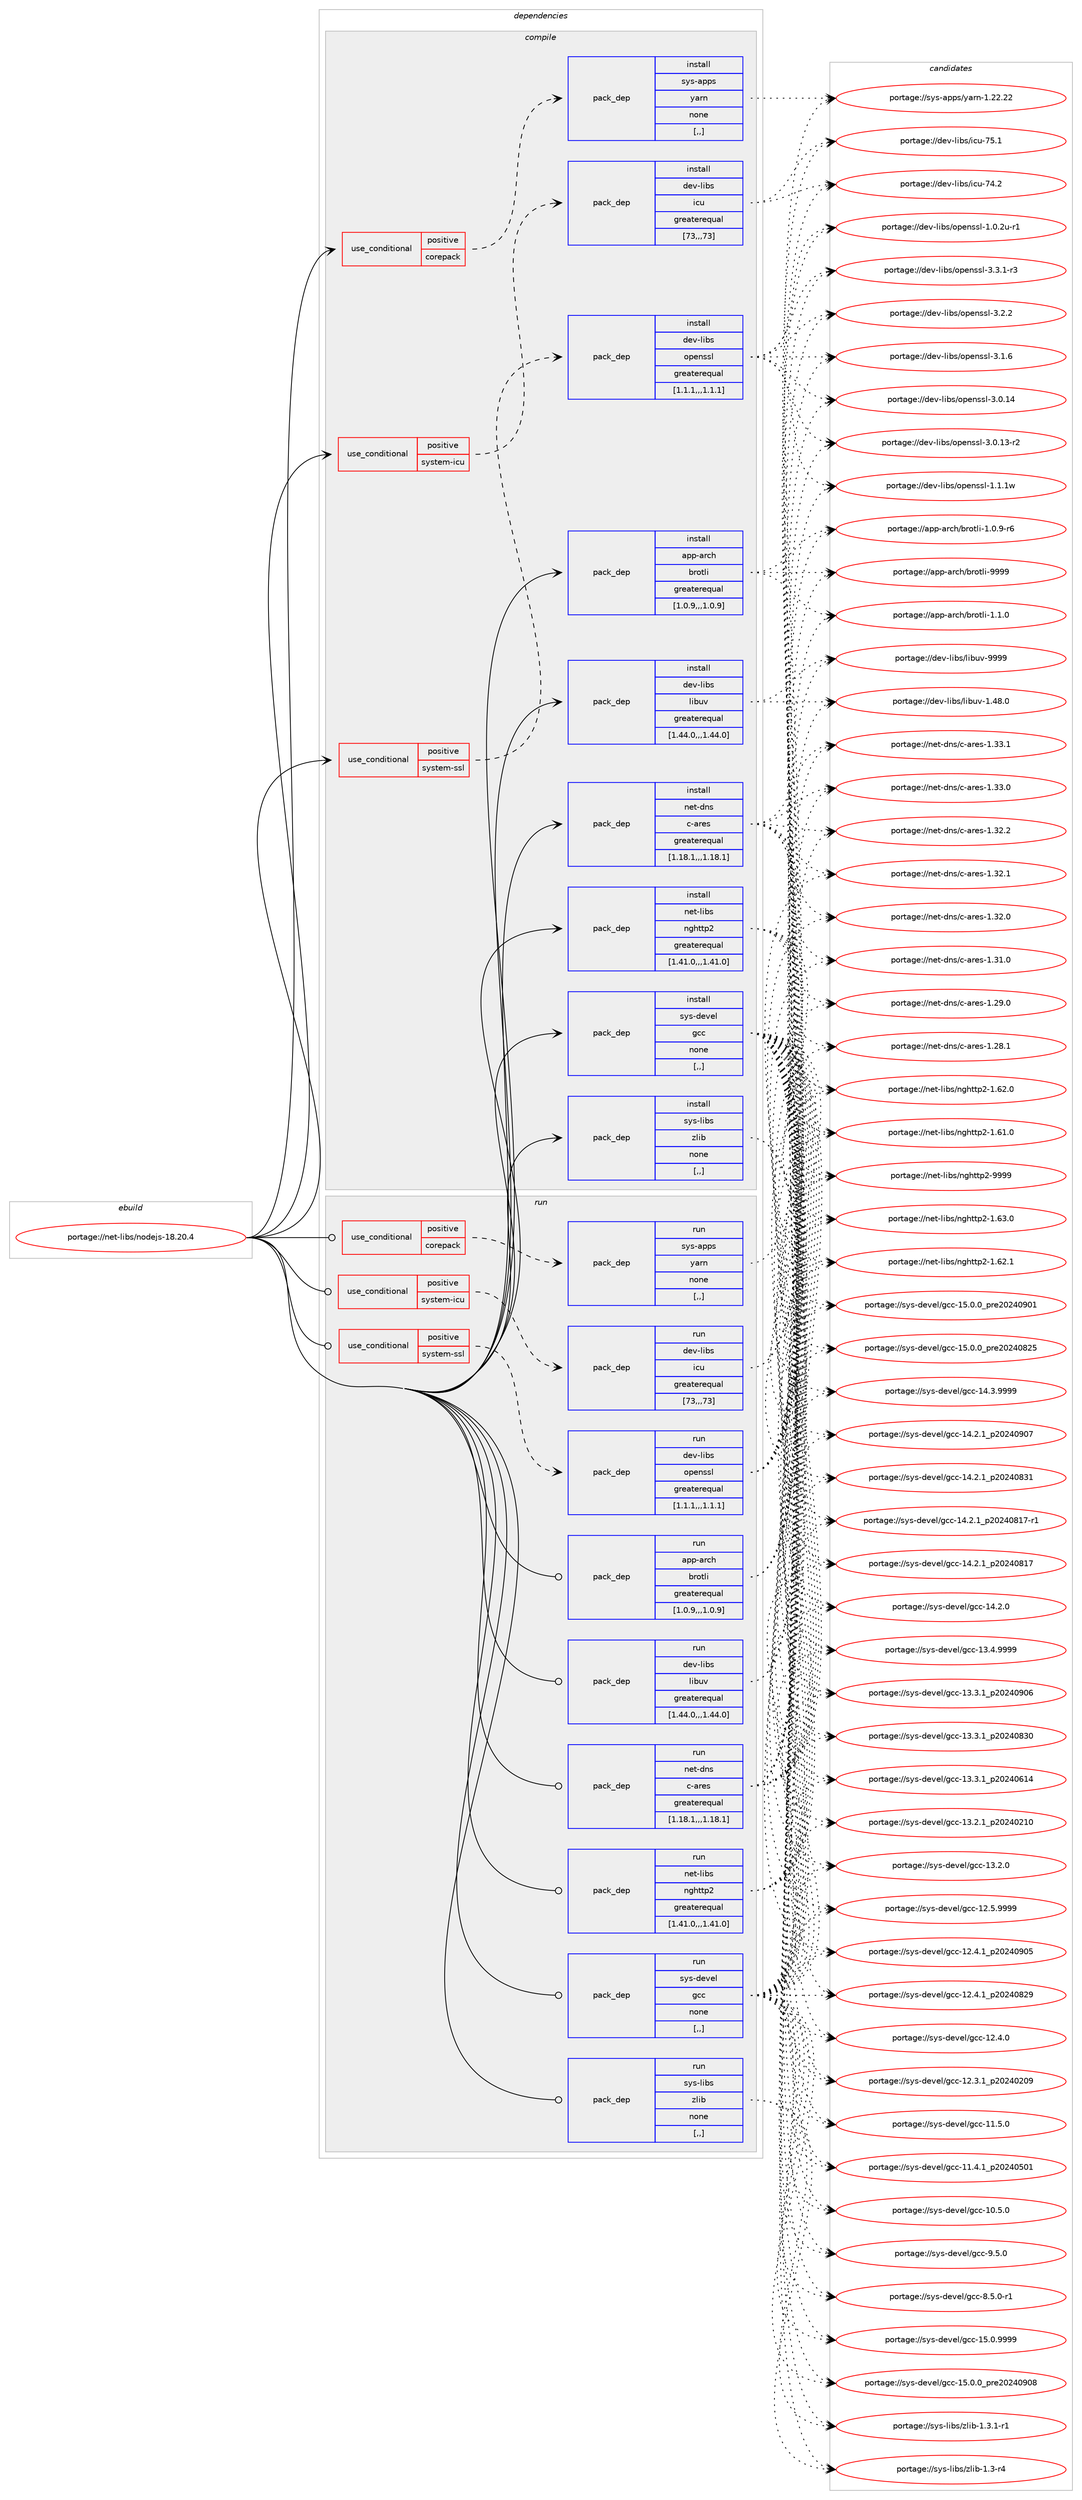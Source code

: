 digraph prolog {

# *************
# Graph options
# *************

newrank=true;
concentrate=true;
compound=true;
graph [rankdir=LR,fontname=Helvetica,fontsize=10,ranksep=1.5];#, ranksep=2.5, nodesep=0.2];
edge  [arrowhead=vee];
node  [fontname=Helvetica,fontsize=10];

# **********
# The ebuild
# **********

subgraph cluster_leftcol {
color=gray;
label=<<i>ebuild</i>>;
id [label="portage://net-libs/nodejs-18.20.4", color=red, width=4, href="../net-libs/nodejs-18.20.4.svg"];
}

# ****************
# The dependencies
# ****************

subgraph cluster_midcol {
color=gray;
label=<<i>dependencies</i>>;
subgraph cluster_compile {
fillcolor="#eeeeee";
style=filled;
label=<<i>compile</i>>;
subgraph cond228837 {
dependency873561 [label=<<TABLE BORDER="0" CELLBORDER="1" CELLSPACING="0" CELLPADDING="4"><TR><TD ROWSPAN="3" CELLPADDING="10">use_conditional</TD></TR><TR><TD>positive</TD></TR><TR><TD>corepack</TD></TR></TABLE>>, shape=none, color=red];
subgraph pack638294 {
dependency873562 [label=<<TABLE BORDER="0" CELLBORDER="1" CELLSPACING="0" CELLPADDING="4" WIDTH="220"><TR><TD ROWSPAN="6" CELLPADDING="30">pack_dep</TD></TR><TR><TD WIDTH="110">install</TD></TR><TR><TD>sys-apps</TD></TR><TR><TD>yarn</TD></TR><TR><TD>none</TD></TR><TR><TD>[,,]</TD></TR></TABLE>>, shape=none, color=blue];
}
dependency873561:e -> dependency873562:w [weight=20,style="dashed",arrowhead="vee"];
}
id:e -> dependency873561:w [weight=20,style="solid",arrowhead="vee"];
subgraph cond228838 {
dependency873563 [label=<<TABLE BORDER="0" CELLBORDER="1" CELLSPACING="0" CELLPADDING="4"><TR><TD ROWSPAN="3" CELLPADDING="10">use_conditional</TD></TR><TR><TD>positive</TD></TR><TR><TD>system-icu</TD></TR></TABLE>>, shape=none, color=red];
subgraph pack638295 {
dependency873564 [label=<<TABLE BORDER="0" CELLBORDER="1" CELLSPACING="0" CELLPADDING="4" WIDTH="220"><TR><TD ROWSPAN="6" CELLPADDING="30">pack_dep</TD></TR><TR><TD WIDTH="110">install</TD></TR><TR><TD>dev-libs</TD></TR><TR><TD>icu</TD></TR><TR><TD>greaterequal</TD></TR><TR><TD>[73,,,73]</TD></TR></TABLE>>, shape=none, color=blue];
}
dependency873563:e -> dependency873564:w [weight=20,style="dashed",arrowhead="vee"];
}
id:e -> dependency873563:w [weight=20,style="solid",arrowhead="vee"];
subgraph cond228839 {
dependency873565 [label=<<TABLE BORDER="0" CELLBORDER="1" CELLSPACING="0" CELLPADDING="4"><TR><TD ROWSPAN="3" CELLPADDING="10">use_conditional</TD></TR><TR><TD>positive</TD></TR><TR><TD>system-ssl</TD></TR></TABLE>>, shape=none, color=red];
subgraph pack638296 {
dependency873566 [label=<<TABLE BORDER="0" CELLBORDER="1" CELLSPACING="0" CELLPADDING="4" WIDTH="220"><TR><TD ROWSPAN="6" CELLPADDING="30">pack_dep</TD></TR><TR><TD WIDTH="110">install</TD></TR><TR><TD>dev-libs</TD></TR><TR><TD>openssl</TD></TR><TR><TD>greaterequal</TD></TR><TR><TD>[1.1.1,,,1.1.1]</TD></TR></TABLE>>, shape=none, color=blue];
}
dependency873565:e -> dependency873566:w [weight=20,style="dashed",arrowhead="vee"];
}
id:e -> dependency873565:w [weight=20,style="solid",arrowhead="vee"];
subgraph pack638297 {
dependency873567 [label=<<TABLE BORDER="0" CELLBORDER="1" CELLSPACING="0" CELLPADDING="4" WIDTH="220"><TR><TD ROWSPAN="6" CELLPADDING="30">pack_dep</TD></TR><TR><TD WIDTH="110">install</TD></TR><TR><TD>app-arch</TD></TR><TR><TD>brotli</TD></TR><TR><TD>greaterequal</TD></TR><TR><TD>[1.0.9,,,1.0.9]</TD></TR></TABLE>>, shape=none, color=blue];
}
id:e -> dependency873567:w [weight=20,style="solid",arrowhead="vee"];
subgraph pack638298 {
dependency873568 [label=<<TABLE BORDER="0" CELLBORDER="1" CELLSPACING="0" CELLPADDING="4" WIDTH="220"><TR><TD ROWSPAN="6" CELLPADDING="30">pack_dep</TD></TR><TR><TD WIDTH="110">install</TD></TR><TR><TD>dev-libs</TD></TR><TR><TD>libuv</TD></TR><TR><TD>greaterequal</TD></TR><TR><TD>[1.44.0,,,1.44.0]</TD></TR></TABLE>>, shape=none, color=blue];
}
id:e -> dependency873568:w [weight=20,style="solid",arrowhead="vee"];
subgraph pack638299 {
dependency873569 [label=<<TABLE BORDER="0" CELLBORDER="1" CELLSPACING="0" CELLPADDING="4" WIDTH="220"><TR><TD ROWSPAN="6" CELLPADDING="30">pack_dep</TD></TR><TR><TD WIDTH="110">install</TD></TR><TR><TD>net-dns</TD></TR><TR><TD>c-ares</TD></TR><TR><TD>greaterequal</TD></TR><TR><TD>[1.18.1,,,1.18.1]</TD></TR></TABLE>>, shape=none, color=blue];
}
id:e -> dependency873569:w [weight=20,style="solid",arrowhead="vee"];
subgraph pack638300 {
dependency873570 [label=<<TABLE BORDER="0" CELLBORDER="1" CELLSPACING="0" CELLPADDING="4" WIDTH="220"><TR><TD ROWSPAN="6" CELLPADDING="30">pack_dep</TD></TR><TR><TD WIDTH="110">install</TD></TR><TR><TD>net-libs</TD></TR><TR><TD>nghttp2</TD></TR><TR><TD>greaterequal</TD></TR><TR><TD>[1.41.0,,,1.41.0]</TD></TR></TABLE>>, shape=none, color=blue];
}
id:e -> dependency873570:w [weight=20,style="solid",arrowhead="vee"];
subgraph pack638301 {
dependency873571 [label=<<TABLE BORDER="0" CELLBORDER="1" CELLSPACING="0" CELLPADDING="4" WIDTH="220"><TR><TD ROWSPAN="6" CELLPADDING="30">pack_dep</TD></TR><TR><TD WIDTH="110">install</TD></TR><TR><TD>sys-devel</TD></TR><TR><TD>gcc</TD></TR><TR><TD>none</TD></TR><TR><TD>[,,]</TD></TR></TABLE>>, shape=none, color=blue];
}
id:e -> dependency873571:w [weight=20,style="solid",arrowhead="vee"];
subgraph pack638302 {
dependency873572 [label=<<TABLE BORDER="0" CELLBORDER="1" CELLSPACING="0" CELLPADDING="4" WIDTH="220"><TR><TD ROWSPAN="6" CELLPADDING="30">pack_dep</TD></TR><TR><TD WIDTH="110">install</TD></TR><TR><TD>sys-libs</TD></TR><TR><TD>zlib</TD></TR><TR><TD>none</TD></TR><TR><TD>[,,]</TD></TR></TABLE>>, shape=none, color=blue];
}
id:e -> dependency873572:w [weight=20,style="solid",arrowhead="vee"];
}
subgraph cluster_compileandrun {
fillcolor="#eeeeee";
style=filled;
label=<<i>compile and run</i>>;
}
subgraph cluster_run {
fillcolor="#eeeeee";
style=filled;
label=<<i>run</i>>;
subgraph cond228840 {
dependency873573 [label=<<TABLE BORDER="0" CELLBORDER="1" CELLSPACING="0" CELLPADDING="4"><TR><TD ROWSPAN="3" CELLPADDING="10">use_conditional</TD></TR><TR><TD>positive</TD></TR><TR><TD>corepack</TD></TR></TABLE>>, shape=none, color=red];
subgraph pack638303 {
dependency873574 [label=<<TABLE BORDER="0" CELLBORDER="1" CELLSPACING="0" CELLPADDING="4" WIDTH="220"><TR><TD ROWSPAN="6" CELLPADDING="30">pack_dep</TD></TR><TR><TD WIDTH="110">run</TD></TR><TR><TD>sys-apps</TD></TR><TR><TD>yarn</TD></TR><TR><TD>none</TD></TR><TR><TD>[,,]</TD></TR></TABLE>>, shape=none, color=blue];
}
dependency873573:e -> dependency873574:w [weight=20,style="dashed",arrowhead="vee"];
}
id:e -> dependency873573:w [weight=20,style="solid",arrowhead="odot"];
subgraph cond228841 {
dependency873575 [label=<<TABLE BORDER="0" CELLBORDER="1" CELLSPACING="0" CELLPADDING="4"><TR><TD ROWSPAN="3" CELLPADDING="10">use_conditional</TD></TR><TR><TD>positive</TD></TR><TR><TD>system-icu</TD></TR></TABLE>>, shape=none, color=red];
subgraph pack638304 {
dependency873576 [label=<<TABLE BORDER="0" CELLBORDER="1" CELLSPACING="0" CELLPADDING="4" WIDTH="220"><TR><TD ROWSPAN="6" CELLPADDING="30">pack_dep</TD></TR><TR><TD WIDTH="110">run</TD></TR><TR><TD>dev-libs</TD></TR><TR><TD>icu</TD></TR><TR><TD>greaterequal</TD></TR><TR><TD>[73,,,73]</TD></TR></TABLE>>, shape=none, color=blue];
}
dependency873575:e -> dependency873576:w [weight=20,style="dashed",arrowhead="vee"];
}
id:e -> dependency873575:w [weight=20,style="solid",arrowhead="odot"];
subgraph cond228842 {
dependency873577 [label=<<TABLE BORDER="0" CELLBORDER="1" CELLSPACING="0" CELLPADDING="4"><TR><TD ROWSPAN="3" CELLPADDING="10">use_conditional</TD></TR><TR><TD>positive</TD></TR><TR><TD>system-ssl</TD></TR></TABLE>>, shape=none, color=red];
subgraph pack638305 {
dependency873578 [label=<<TABLE BORDER="0" CELLBORDER="1" CELLSPACING="0" CELLPADDING="4" WIDTH="220"><TR><TD ROWSPAN="6" CELLPADDING="30">pack_dep</TD></TR><TR><TD WIDTH="110">run</TD></TR><TR><TD>dev-libs</TD></TR><TR><TD>openssl</TD></TR><TR><TD>greaterequal</TD></TR><TR><TD>[1.1.1,,,1.1.1]</TD></TR></TABLE>>, shape=none, color=blue];
}
dependency873577:e -> dependency873578:w [weight=20,style="dashed",arrowhead="vee"];
}
id:e -> dependency873577:w [weight=20,style="solid",arrowhead="odot"];
subgraph pack638306 {
dependency873579 [label=<<TABLE BORDER="0" CELLBORDER="1" CELLSPACING="0" CELLPADDING="4" WIDTH="220"><TR><TD ROWSPAN="6" CELLPADDING="30">pack_dep</TD></TR><TR><TD WIDTH="110">run</TD></TR><TR><TD>app-arch</TD></TR><TR><TD>brotli</TD></TR><TR><TD>greaterequal</TD></TR><TR><TD>[1.0.9,,,1.0.9]</TD></TR></TABLE>>, shape=none, color=blue];
}
id:e -> dependency873579:w [weight=20,style="solid",arrowhead="odot"];
subgraph pack638307 {
dependency873580 [label=<<TABLE BORDER="0" CELLBORDER="1" CELLSPACING="0" CELLPADDING="4" WIDTH="220"><TR><TD ROWSPAN="6" CELLPADDING="30">pack_dep</TD></TR><TR><TD WIDTH="110">run</TD></TR><TR><TD>dev-libs</TD></TR><TR><TD>libuv</TD></TR><TR><TD>greaterequal</TD></TR><TR><TD>[1.44.0,,,1.44.0]</TD></TR></TABLE>>, shape=none, color=blue];
}
id:e -> dependency873580:w [weight=20,style="solid",arrowhead="odot"];
subgraph pack638308 {
dependency873581 [label=<<TABLE BORDER="0" CELLBORDER="1" CELLSPACING="0" CELLPADDING="4" WIDTH="220"><TR><TD ROWSPAN="6" CELLPADDING="30">pack_dep</TD></TR><TR><TD WIDTH="110">run</TD></TR><TR><TD>net-dns</TD></TR><TR><TD>c-ares</TD></TR><TR><TD>greaterequal</TD></TR><TR><TD>[1.18.1,,,1.18.1]</TD></TR></TABLE>>, shape=none, color=blue];
}
id:e -> dependency873581:w [weight=20,style="solid",arrowhead="odot"];
subgraph pack638309 {
dependency873582 [label=<<TABLE BORDER="0" CELLBORDER="1" CELLSPACING="0" CELLPADDING="4" WIDTH="220"><TR><TD ROWSPAN="6" CELLPADDING="30">pack_dep</TD></TR><TR><TD WIDTH="110">run</TD></TR><TR><TD>net-libs</TD></TR><TR><TD>nghttp2</TD></TR><TR><TD>greaterequal</TD></TR><TR><TD>[1.41.0,,,1.41.0]</TD></TR></TABLE>>, shape=none, color=blue];
}
id:e -> dependency873582:w [weight=20,style="solid",arrowhead="odot"];
subgraph pack638310 {
dependency873583 [label=<<TABLE BORDER="0" CELLBORDER="1" CELLSPACING="0" CELLPADDING="4" WIDTH="220"><TR><TD ROWSPAN="6" CELLPADDING="30">pack_dep</TD></TR><TR><TD WIDTH="110">run</TD></TR><TR><TD>sys-devel</TD></TR><TR><TD>gcc</TD></TR><TR><TD>none</TD></TR><TR><TD>[,,]</TD></TR></TABLE>>, shape=none, color=blue];
}
id:e -> dependency873583:w [weight=20,style="solid",arrowhead="odot"];
subgraph pack638311 {
dependency873584 [label=<<TABLE BORDER="0" CELLBORDER="1" CELLSPACING="0" CELLPADDING="4" WIDTH="220"><TR><TD ROWSPAN="6" CELLPADDING="30">pack_dep</TD></TR><TR><TD WIDTH="110">run</TD></TR><TR><TD>sys-libs</TD></TR><TR><TD>zlib</TD></TR><TR><TD>none</TD></TR><TR><TD>[,,]</TD></TR></TABLE>>, shape=none, color=blue];
}
id:e -> dependency873584:w [weight=20,style="solid",arrowhead="odot"];
}
}

# **************
# The candidates
# **************

subgraph cluster_choices {
rank=same;
color=gray;
label=<<i>candidates</i>>;

subgraph choice638294 {
color=black;
nodesep=1;
choice115121115459711211211547121971141104549465050465050 [label="portage://sys-apps/yarn-1.22.22", color=red, width=4,href="../sys-apps/yarn-1.22.22.svg"];
dependency873562:e -> choice115121115459711211211547121971141104549465050465050:w [style=dotted,weight="100"];
}
subgraph choice638295 {
color=black;
nodesep=1;
choice100101118451081059811547105991174555534649 [label="portage://dev-libs/icu-75.1", color=red, width=4,href="../dev-libs/icu-75.1.svg"];
choice100101118451081059811547105991174555524650 [label="portage://dev-libs/icu-74.2", color=red, width=4,href="../dev-libs/icu-74.2.svg"];
dependency873564:e -> choice100101118451081059811547105991174555534649:w [style=dotted,weight="100"];
dependency873564:e -> choice100101118451081059811547105991174555524650:w [style=dotted,weight="100"];
}
subgraph choice638296 {
color=black;
nodesep=1;
choice1001011184510810598115471111121011101151151084551465146494511451 [label="portage://dev-libs/openssl-3.3.1-r3", color=red, width=4,href="../dev-libs/openssl-3.3.1-r3.svg"];
choice100101118451081059811547111112101110115115108455146504650 [label="portage://dev-libs/openssl-3.2.2", color=red, width=4,href="../dev-libs/openssl-3.2.2.svg"];
choice100101118451081059811547111112101110115115108455146494654 [label="portage://dev-libs/openssl-3.1.6", color=red, width=4,href="../dev-libs/openssl-3.1.6.svg"];
choice10010111845108105981154711111210111011511510845514648464952 [label="portage://dev-libs/openssl-3.0.14", color=red, width=4,href="../dev-libs/openssl-3.0.14.svg"];
choice100101118451081059811547111112101110115115108455146484649514511450 [label="portage://dev-libs/openssl-3.0.13-r2", color=red, width=4,href="../dev-libs/openssl-3.0.13-r2.svg"];
choice100101118451081059811547111112101110115115108454946494649119 [label="portage://dev-libs/openssl-1.1.1w", color=red, width=4,href="../dev-libs/openssl-1.1.1w.svg"];
choice1001011184510810598115471111121011101151151084549464846501174511449 [label="portage://dev-libs/openssl-1.0.2u-r1", color=red, width=4,href="../dev-libs/openssl-1.0.2u-r1.svg"];
dependency873566:e -> choice1001011184510810598115471111121011101151151084551465146494511451:w [style=dotted,weight="100"];
dependency873566:e -> choice100101118451081059811547111112101110115115108455146504650:w [style=dotted,weight="100"];
dependency873566:e -> choice100101118451081059811547111112101110115115108455146494654:w [style=dotted,weight="100"];
dependency873566:e -> choice10010111845108105981154711111210111011511510845514648464952:w [style=dotted,weight="100"];
dependency873566:e -> choice100101118451081059811547111112101110115115108455146484649514511450:w [style=dotted,weight="100"];
dependency873566:e -> choice100101118451081059811547111112101110115115108454946494649119:w [style=dotted,weight="100"];
dependency873566:e -> choice1001011184510810598115471111121011101151151084549464846501174511449:w [style=dotted,weight="100"];
}
subgraph choice638297 {
color=black;
nodesep=1;
choice9711211245971149910447981141111161081054557575757 [label="portage://app-arch/brotli-9999", color=red, width=4,href="../app-arch/brotli-9999.svg"];
choice971121124597114991044798114111116108105454946494648 [label="portage://app-arch/brotli-1.1.0", color=red, width=4,href="../app-arch/brotli-1.1.0.svg"];
choice9711211245971149910447981141111161081054549464846574511454 [label="portage://app-arch/brotli-1.0.9-r6", color=red, width=4,href="../app-arch/brotli-1.0.9-r6.svg"];
dependency873567:e -> choice9711211245971149910447981141111161081054557575757:w [style=dotted,weight="100"];
dependency873567:e -> choice971121124597114991044798114111116108105454946494648:w [style=dotted,weight="100"];
dependency873567:e -> choice9711211245971149910447981141111161081054549464846574511454:w [style=dotted,weight="100"];
}
subgraph choice638298 {
color=black;
nodesep=1;
choice100101118451081059811547108105981171184557575757 [label="portage://dev-libs/libuv-9999", color=red, width=4,href="../dev-libs/libuv-9999.svg"];
choice1001011184510810598115471081059811711845494652564648 [label="portage://dev-libs/libuv-1.48.0", color=red, width=4,href="../dev-libs/libuv-1.48.0.svg"];
dependency873568:e -> choice100101118451081059811547108105981171184557575757:w [style=dotted,weight="100"];
dependency873568:e -> choice1001011184510810598115471081059811711845494652564648:w [style=dotted,weight="100"];
}
subgraph choice638299 {
color=black;
nodesep=1;
choice110101116451001101154799459711410111545494651514649 [label="portage://net-dns/c-ares-1.33.1", color=red, width=4,href="../net-dns/c-ares-1.33.1.svg"];
choice110101116451001101154799459711410111545494651514648 [label="portage://net-dns/c-ares-1.33.0", color=red, width=4,href="../net-dns/c-ares-1.33.0.svg"];
choice110101116451001101154799459711410111545494651504650 [label="portage://net-dns/c-ares-1.32.2", color=red, width=4,href="../net-dns/c-ares-1.32.2.svg"];
choice110101116451001101154799459711410111545494651504649 [label="portage://net-dns/c-ares-1.32.1", color=red, width=4,href="../net-dns/c-ares-1.32.1.svg"];
choice110101116451001101154799459711410111545494651504648 [label="portage://net-dns/c-ares-1.32.0", color=red, width=4,href="../net-dns/c-ares-1.32.0.svg"];
choice110101116451001101154799459711410111545494651494648 [label="portage://net-dns/c-ares-1.31.0", color=red, width=4,href="../net-dns/c-ares-1.31.0.svg"];
choice110101116451001101154799459711410111545494650574648 [label="portage://net-dns/c-ares-1.29.0", color=red, width=4,href="../net-dns/c-ares-1.29.0.svg"];
choice110101116451001101154799459711410111545494650564649 [label="portage://net-dns/c-ares-1.28.1", color=red, width=4,href="../net-dns/c-ares-1.28.1.svg"];
dependency873569:e -> choice110101116451001101154799459711410111545494651514649:w [style=dotted,weight="100"];
dependency873569:e -> choice110101116451001101154799459711410111545494651514648:w [style=dotted,weight="100"];
dependency873569:e -> choice110101116451001101154799459711410111545494651504650:w [style=dotted,weight="100"];
dependency873569:e -> choice110101116451001101154799459711410111545494651504649:w [style=dotted,weight="100"];
dependency873569:e -> choice110101116451001101154799459711410111545494651504648:w [style=dotted,weight="100"];
dependency873569:e -> choice110101116451001101154799459711410111545494651494648:w [style=dotted,weight="100"];
dependency873569:e -> choice110101116451001101154799459711410111545494650574648:w [style=dotted,weight="100"];
dependency873569:e -> choice110101116451001101154799459711410111545494650564649:w [style=dotted,weight="100"];
}
subgraph choice638300 {
color=black;
nodesep=1;
choice110101116451081059811547110103104116116112504557575757 [label="portage://net-libs/nghttp2-9999", color=red, width=4,href="../net-libs/nghttp2-9999.svg"];
choice1101011164510810598115471101031041161161125045494654514648 [label="portage://net-libs/nghttp2-1.63.0", color=red, width=4,href="../net-libs/nghttp2-1.63.0.svg"];
choice1101011164510810598115471101031041161161125045494654504649 [label="portage://net-libs/nghttp2-1.62.1", color=red, width=4,href="../net-libs/nghttp2-1.62.1.svg"];
choice1101011164510810598115471101031041161161125045494654504648 [label="portage://net-libs/nghttp2-1.62.0", color=red, width=4,href="../net-libs/nghttp2-1.62.0.svg"];
choice1101011164510810598115471101031041161161125045494654494648 [label="portage://net-libs/nghttp2-1.61.0", color=red, width=4,href="../net-libs/nghttp2-1.61.0.svg"];
dependency873570:e -> choice110101116451081059811547110103104116116112504557575757:w [style=dotted,weight="100"];
dependency873570:e -> choice1101011164510810598115471101031041161161125045494654514648:w [style=dotted,weight="100"];
dependency873570:e -> choice1101011164510810598115471101031041161161125045494654504649:w [style=dotted,weight="100"];
dependency873570:e -> choice1101011164510810598115471101031041161161125045494654504648:w [style=dotted,weight="100"];
dependency873570:e -> choice1101011164510810598115471101031041161161125045494654494648:w [style=dotted,weight="100"];
}
subgraph choice638301 {
color=black;
nodesep=1;
choice1151211154510010111810110847103999945495346484657575757 [label="portage://sys-devel/gcc-15.0.9999", color=red, width=4,href="../sys-devel/gcc-15.0.9999.svg"];
choice1151211154510010111810110847103999945495346484648951121141015048505248574856 [label="portage://sys-devel/gcc-15.0.0_pre20240908", color=red, width=4,href="../sys-devel/gcc-15.0.0_pre20240908.svg"];
choice1151211154510010111810110847103999945495346484648951121141015048505248574849 [label="portage://sys-devel/gcc-15.0.0_pre20240901", color=red, width=4,href="../sys-devel/gcc-15.0.0_pre20240901.svg"];
choice1151211154510010111810110847103999945495346484648951121141015048505248565053 [label="portage://sys-devel/gcc-15.0.0_pre20240825", color=red, width=4,href="../sys-devel/gcc-15.0.0_pre20240825.svg"];
choice1151211154510010111810110847103999945495246514657575757 [label="portage://sys-devel/gcc-14.3.9999", color=red, width=4,href="../sys-devel/gcc-14.3.9999.svg"];
choice1151211154510010111810110847103999945495246504649951125048505248574855 [label="portage://sys-devel/gcc-14.2.1_p20240907", color=red, width=4,href="../sys-devel/gcc-14.2.1_p20240907.svg"];
choice1151211154510010111810110847103999945495246504649951125048505248565149 [label="portage://sys-devel/gcc-14.2.1_p20240831", color=red, width=4,href="../sys-devel/gcc-14.2.1_p20240831.svg"];
choice11512111545100101118101108471039999454952465046499511250485052485649554511449 [label="portage://sys-devel/gcc-14.2.1_p20240817-r1", color=red, width=4,href="../sys-devel/gcc-14.2.1_p20240817-r1.svg"];
choice1151211154510010111810110847103999945495246504649951125048505248564955 [label="portage://sys-devel/gcc-14.2.1_p20240817", color=red, width=4,href="../sys-devel/gcc-14.2.1_p20240817.svg"];
choice1151211154510010111810110847103999945495246504648 [label="portage://sys-devel/gcc-14.2.0", color=red, width=4,href="../sys-devel/gcc-14.2.0.svg"];
choice1151211154510010111810110847103999945495146524657575757 [label="portage://sys-devel/gcc-13.4.9999", color=red, width=4,href="../sys-devel/gcc-13.4.9999.svg"];
choice1151211154510010111810110847103999945495146514649951125048505248574854 [label="portage://sys-devel/gcc-13.3.1_p20240906", color=red, width=4,href="../sys-devel/gcc-13.3.1_p20240906.svg"];
choice1151211154510010111810110847103999945495146514649951125048505248565148 [label="portage://sys-devel/gcc-13.3.1_p20240830", color=red, width=4,href="../sys-devel/gcc-13.3.1_p20240830.svg"];
choice1151211154510010111810110847103999945495146514649951125048505248544952 [label="portage://sys-devel/gcc-13.3.1_p20240614", color=red, width=4,href="../sys-devel/gcc-13.3.1_p20240614.svg"];
choice1151211154510010111810110847103999945495146504649951125048505248504948 [label="portage://sys-devel/gcc-13.2.1_p20240210", color=red, width=4,href="../sys-devel/gcc-13.2.1_p20240210.svg"];
choice1151211154510010111810110847103999945495146504648 [label="portage://sys-devel/gcc-13.2.0", color=red, width=4,href="../sys-devel/gcc-13.2.0.svg"];
choice1151211154510010111810110847103999945495046534657575757 [label="portage://sys-devel/gcc-12.5.9999", color=red, width=4,href="../sys-devel/gcc-12.5.9999.svg"];
choice1151211154510010111810110847103999945495046524649951125048505248574853 [label="portage://sys-devel/gcc-12.4.1_p20240905", color=red, width=4,href="../sys-devel/gcc-12.4.1_p20240905.svg"];
choice1151211154510010111810110847103999945495046524649951125048505248565057 [label="portage://sys-devel/gcc-12.4.1_p20240829", color=red, width=4,href="../sys-devel/gcc-12.4.1_p20240829.svg"];
choice1151211154510010111810110847103999945495046524648 [label="portage://sys-devel/gcc-12.4.0", color=red, width=4,href="../sys-devel/gcc-12.4.0.svg"];
choice1151211154510010111810110847103999945495046514649951125048505248504857 [label="portage://sys-devel/gcc-12.3.1_p20240209", color=red, width=4,href="../sys-devel/gcc-12.3.1_p20240209.svg"];
choice1151211154510010111810110847103999945494946534648 [label="portage://sys-devel/gcc-11.5.0", color=red, width=4,href="../sys-devel/gcc-11.5.0.svg"];
choice1151211154510010111810110847103999945494946524649951125048505248534849 [label="portage://sys-devel/gcc-11.4.1_p20240501", color=red, width=4,href="../sys-devel/gcc-11.4.1_p20240501.svg"];
choice1151211154510010111810110847103999945494846534648 [label="portage://sys-devel/gcc-10.5.0", color=red, width=4,href="../sys-devel/gcc-10.5.0.svg"];
choice11512111545100101118101108471039999455746534648 [label="portage://sys-devel/gcc-9.5.0", color=red, width=4,href="../sys-devel/gcc-9.5.0.svg"];
choice115121115451001011181011084710399994556465346484511449 [label="portage://sys-devel/gcc-8.5.0-r1", color=red, width=4,href="../sys-devel/gcc-8.5.0-r1.svg"];
dependency873571:e -> choice1151211154510010111810110847103999945495346484657575757:w [style=dotted,weight="100"];
dependency873571:e -> choice1151211154510010111810110847103999945495346484648951121141015048505248574856:w [style=dotted,weight="100"];
dependency873571:e -> choice1151211154510010111810110847103999945495346484648951121141015048505248574849:w [style=dotted,weight="100"];
dependency873571:e -> choice1151211154510010111810110847103999945495346484648951121141015048505248565053:w [style=dotted,weight="100"];
dependency873571:e -> choice1151211154510010111810110847103999945495246514657575757:w [style=dotted,weight="100"];
dependency873571:e -> choice1151211154510010111810110847103999945495246504649951125048505248574855:w [style=dotted,weight="100"];
dependency873571:e -> choice1151211154510010111810110847103999945495246504649951125048505248565149:w [style=dotted,weight="100"];
dependency873571:e -> choice11512111545100101118101108471039999454952465046499511250485052485649554511449:w [style=dotted,weight="100"];
dependency873571:e -> choice1151211154510010111810110847103999945495246504649951125048505248564955:w [style=dotted,weight="100"];
dependency873571:e -> choice1151211154510010111810110847103999945495246504648:w [style=dotted,weight="100"];
dependency873571:e -> choice1151211154510010111810110847103999945495146524657575757:w [style=dotted,weight="100"];
dependency873571:e -> choice1151211154510010111810110847103999945495146514649951125048505248574854:w [style=dotted,weight="100"];
dependency873571:e -> choice1151211154510010111810110847103999945495146514649951125048505248565148:w [style=dotted,weight="100"];
dependency873571:e -> choice1151211154510010111810110847103999945495146514649951125048505248544952:w [style=dotted,weight="100"];
dependency873571:e -> choice1151211154510010111810110847103999945495146504649951125048505248504948:w [style=dotted,weight="100"];
dependency873571:e -> choice1151211154510010111810110847103999945495146504648:w [style=dotted,weight="100"];
dependency873571:e -> choice1151211154510010111810110847103999945495046534657575757:w [style=dotted,weight="100"];
dependency873571:e -> choice1151211154510010111810110847103999945495046524649951125048505248574853:w [style=dotted,weight="100"];
dependency873571:e -> choice1151211154510010111810110847103999945495046524649951125048505248565057:w [style=dotted,weight="100"];
dependency873571:e -> choice1151211154510010111810110847103999945495046524648:w [style=dotted,weight="100"];
dependency873571:e -> choice1151211154510010111810110847103999945495046514649951125048505248504857:w [style=dotted,weight="100"];
dependency873571:e -> choice1151211154510010111810110847103999945494946534648:w [style=dotted,weight="100"];
dependency873571:e -> choice1151211154510010111810110847103999945494946524649951125048505248534849:w [style=dotted,weight="100"];
dependency873571:e -> choice1151211154510010111810110847103999945494846534648:w [style=dotted,weight="100"];
dependency873571:e -> choice11512111545100101118101108471039999455746534648:w [style=dotted,weight="100"];
dependency873571:e -> choice115121115451001011181011084710399994556465346484511449:w [style=dotted,weight="100"];
}
subgraph choice638302 {
color=black;
nodesep=1;
choice115121115451081059811547122108105984549465146494511449 [label="portage://sys-libs/zlib-1.3.1-r1", color=red, width=4,href="../sys-libs/zlib-1.3.1-r1.svg"];
choice11512111545108105981154712210810598454946514511452 [label="portage://sys-libs/zlib-1.3-r4", color=red, width=4,href="../sys-libs/zlib-1.3-r4.svg"];
dependency873572:e -> choice115121115451081059811547122108105984549465146494511449:w [style=dotted,weight="100"];
dependency873572:e -> choice11512111545108105981154712210810598454946514511452:w [style=dotted,weight="100"];
}
subgraph choice638303 {
color=black;
nodesep=1;
choice115121115459711211211547121971141104549465050465050 [label="portage://sys-apps/yarn-1.22.22", color=red, width=4,href="../sys-apps/yarn-1.22.22.svg"];
dependency873574:e -> choice115121115459711211211547121971141104549465050465050:w [style=dotted,weight="100"];
}
subgraph choice638304 {
color=black;
nodesep=1;
choice100101118451081059811547105991174555534649 [label="portage://dev-libs/icu-75.1", color=red, width=4,href="../dev-libs/icu-75.1.svg"];
choice100101118451081059811547105991174555524650 [label="portage://dev-libs/icu-74.2", color=red, width=4,href="../dev-libs/icu-74.2.svg"];
dependency873576:e -> choice100101118451081059811547105991174555534649:w [style=dotted,weight="100"];
dependency873576:e -> choice100101118451081059811547105991174555524650:w [style=dotted,weight="100"];
}
subgraph choice638305 {
color=black;
nodesep=1;
choice1001011184510810598115471111121011101151151084551465146494511451 [label="portage://dev-libs/openssl-3.3.1-r3", color=red, width=4,href="../dev-libs/openssl-3.3.1-r3.svg"];
choice100101118451081059811547111112101110115115108455146504650 [label="portage://dev-libs/openssl-3.2.2", color=red, width=4,href="../dev-libs/openssl-3.2.2.svg"];
choice100101118451081059811547111112101110115115108455146494654 [label="portage://dev-libs/openssl-3.1.6", color=red, width=4,href="../dev-libs/openssl-3.1.6.svg"];
choice10010111845108105981154711111210111011511510845514648464952 [label="portage://dev-libs/openssl-3.0.14", color=red, width=4,href="../dev-libs/openssl-3.0.14.svg"];
choice100101118451081059811547111112101110115115108455146484649514511450 [label="portage://dev-libs/openssl-3.0.13-r2", color=red, width=4,href="../dev-libs/openssl-3.0.13-r2.svg"];
choice100101118451081059811547111112101110115115108454946494649119 [label="portage://dev-libs/openssl-1.1.1w", color=red, width=4,href="../dev-libs/openssl-1.1.1w.svg"];
choice1001011184510810598115471111121011101151151084549464846501174511449 [label="portage://dev-libs/openssl-1.0.2u-r1", color=red, width=4,href="../dev-libs/openssl-1.0.2u-r1.svg"];
dependency873578:e -> choice1001011184510810598115471111121011101151151084551465146494511451:w [style=dotted,weight="100"];
dependency873578:e -> choice100101118451081059811547111112101110115115108455146504650:w [style=dotted,weight="100"];
dependency873578:e -> choice100101118451081059811547111112101110115115108455146494654:w [style=dotted,weight="100"];
dependency873578:e -> choice10010111845108105981154711111210111011511510845514648464952:w [style=dotted,weight="100"];
dependency873578:e -> choice100101118451081059811547111112101110115115108455146484649514511450:w [style=dotted,weight="100"];
dependency873578:e -> choice100101118451081059811547111112101110115115108454946494649119:w [style=dotted,weight="100"];
dependency873578:e -> choice1001011184510810598115471111121011101151151084549464846501174511449:w [style=dotted,weight="100"];
}
subgraph choice638306 {
color=black;
nodesep=1;
choice9711211245971149910447981141111161081054557575757 [label="portage://app-arch/brotli-9999", color=red, width=4,href="../app-arch/brotli-9999.svg"];
choice971121124597114991044798114111116108105454946494648 [label="portage://app-arch/brotli-1.1.0", color=red, width=4,href="../app-arch/brotli-1.1.0.svg"];
choice9711211245971149910447981141111161081054549464846574511454 [label="portage://app-arch/brotli-1.0.9-r6", color=red, width=4,href="../app-arch/brotli-1.0.9-r6.svg"];
dependency873579:e -> choice9711211245971149910447981141111161081054557575757:w [style=dotted,weight="100"];
dependency873579:e -> choice971121124597114991044798114111116108105454946494648:w [style=dotted,weight="100"];
dependency873579:e -> choice9711211245971149910447981141111161081054549464846574511454:w [style=dotted,weight="100"];
}
subgraph choice638307 {
color=black;
nodesep=1;
choice100101118451081059811547108105981171184557575757 [label="portage://dev-libs/libuv-9999", color=red, width=4,href="../dev-libs/libuv-9999.svg"];
choice1001011184510810598115471081059811711845494652564648 [label="portage://dev-libs/libuv-1.48.0", color=red, width=4,href="../dev-libs/libuv-1.48.0.svg"];
dependency873580:e -> choice100101118451081059811547108105981171184557575757:w [style=dotted,weight="100"];
dependency873580:e -> choice1001011184510810598115471081059811711845494652564648:w [style=dotted,weight="100"];
}
subgraph choice638308 {
color=black;
nodesep=1;
choice110101116451001101154799459711410111545494651514649 [label="portage://net-dns/c-ares-1.33.1", color=red, width=4,href="../net-dns/c-ares-1.33.1.svg"];
choice110101116451001101154799459711410111545494651514648 [label="portage://net-dns/c-ares-1.33.0", color=red, width=4,href="../net-dns/c-ares-1.33.0.svg"];
choice110101116451001101154799459711410111545494651504650 [label="portage://net-dns/c-ares-1.32.2", color=red, width=4,href="../net-dns/c-ares-1.32.2.svg"];
choice110101116451001101154799459711410111545494651504649 [label="portage://net-dns/c-ares-1.32.1", color=red, width=4,href="../net-dns/c-ares-1.32.1.svg"];
choice110101116451001101154799459711410111545494651504648 [label="portage://net-dns/c-ares-1.32.0", color=red, width=4,href="../net-dns/c-ares-1.32.0.svg"];
choice110101116451001101154799459711410111545494651494648 [label="portage://net-dns/c-ares-1.31.0", color=red, width=4,href="../net-dns/c-ares-1.31.0.svg"];
choice110101116451001101154799459711410111545494650574648 [label="portage://net-dns/c-ares-1.29.0", color=red, width=4,href="../net-dns/c-ares-1.29.0.svg"];
choice110101116451001101154799459711410111545494650564649 [label="portage://net-dns/c-ares-1.28.1", color=red, width=4,href="../net-dns/c-ares-1.28.1.svg"];
dependency873581:e -> choice110101116451001101154799459711410111545494651514649:w [style=dotted,weight="100"];
dependency873581:e -> choice110101116451001101154799459711410111545494651514648:w [style=dotted,weight="100"];
dependency873581:e -> choice110101116451001101154799459711410111545494651504650:w [style=dotted,weight="100"];
dependency873581:e -> choice110101116451001101154799459711410111545494651504649:w [style=dotted,weight="100"];
dependency873581:e -> choice110101116451001101154799459711410111545494651504648:w [style=dotted,weight="100"];
dependency873581:e -> choice110101116451001101154799459711410111545494651494648:w [style=dotted,weight="100"];
dependency873581:e -> choice110101116451001101154799459711410111545494650574648:w [style=dotted,weight="100"];
dependency873581:e -> choice110101116451001101154799459711410111545494650564649:w [style=dotted,weight="100"];
}
subgraph choice638309 {
color=black;
nodesep=1;
choice110101116451081059811547110103104116116112504557575757 [label="portage://net-libs/nghttp2-9999", color=red, width=4,href="../net-libs/nghttp2-9999.svg"];
choice1101011164510810598115471101031041161161125045494654514648 [label="portage://net-libs/nghttp2-1.63.0", color=red, width=4,href="../net-libs/nghttp2-1.63.0.svg"];
choice1101011164510810598115471101031041161161125045494654504649 [label="portage://net-libs/nghttp2-1.62.1", color=red, width=4,href="../net-libs/nghttp2-1.62.1.svg"];
choice1101011164510810598115471101031041161161125045494654504648 [label="portage://net-libs/nghttp2-1.62.0", color=red, width=4,href="../net-libs/nghttp2-1.62.0.svg"];
choice1101011164510810598115471101031041161161125045494654494648 [label="portage://net-libs/nghttp2-1.61.0", color=red, width=4,href="../net-libs/nghttp2-1.61.0.svg"];
dependency873582:e -> choice110101116451081059811547110103104116116112504557575757:w [style=dotted,weight="100"];
dependency873582:e -> choice1101011164510810598115471101031041161161125045494654514648:w [style=dotted,weight="100"];
dependency873582:e -> choice1101011164510810598115471101031041161161125045494654504649:w [style=dotted,weight="100"];
dependency873582:e -> choice1101011164510810598115471101031041161161125045494654504648:w [style=dotted,weight="100"];
dependency873582:e -> choice1101011164510810598115471101031041161161125045494654494648:w [style=dotted,weight="100"];
}
subgraph choice638310 {
color=black;
nodesep=1;
choice1151211154510010111810110847103999945495346484657575757 [label="portage://sys-devel/gcc-15.0.9999", color=red, width=4,href="../sys-devel/gcc-15.0.9999.svg"];
choice1151211154510010111810110847103999945495346484648951121141015048505248574856 [label="portage://sys-devel/gcc-15.0.0_pre20240908", color=red, width=4,href="../sys-devel/gcc-15.0.0_pre20240908.svg"];
choice1151211154510010111810110847103999945495346484648951121141015048505248574849 [label="portage://sys-devel/gcc-15.0.0_pre20240901", color=red, width=4,href="../sys-devel/gcc-15.0.0_pre20240901.svg"];
choice1151211154510010111810110847103999945495346484648951121141015048505248565053 [label="portage://sys-devel/gcc-15.0.0_pre20240825", color=red, width=4,href="../sys-devel/gcc-15.0.0_pre20240825.svg"];
choice1151211154510010111810110847103999945495246514657575757 [label="portage://sys-devel/gcc-14.3.9999", color=red, width=4,href="../sys-devel/gcc-14.3.9999.svg"];
choice1151211154510010111810110847103999945495246504649951125048505248574855 [label="portage://sys-devel/gcc-14.2.1_p20240907", color=red, width=4,href="../sys-devel/gcc-14.2.1_p20240907.svg"];
choice1151211154510010111810110847103999945495246504649951125048505248565149 [label="portage://sys-devel/gcc-14.2.1_p20240831", color=red, width=4,href="../sys-devel/gcc-14.2.1_p20240831.svg"];
choice11512111545100101118101108471039999454952465046499511250485052485649554511449 [label="portage://sys-devel/gcc-14.2.1_p20240817-r1", color=red, width=4,href="../sys-devel/gcc-14.2.1_p20240817-r1.svg"];
choice1151211154510010111810110847103999945495246504649951125048505248564955 [label="portage://sys-devel/gcc-14.2.1_p20240817", color=red, width=4,href="../sys-devel/gcc-14.2.1_p20240817.svg"];
choice1151211154510010111810110847103999945495246504648 [label="portage://sys-devel/gcc-14.2.0", color=red, width=4,href="../sys-devel/gcc-14.2.0.svg"];
choice1151211154510010111810110847103999945495146524657575757 [label="portage://sys-devel/gcc-13.4.9999", color=red, width=4,href="../sys-devel/gcc-13.4.9999.svg"];
choice1151211154510010111810110847103999945495146514649951125048505248574854 [label="portage://sys-devel/gcc-13.3.1_p20240906", color=red, width=4,href="../sys-devel/gcc-13.3.1_p20240906.svg"];
choice1151211154510010111810110847103999945495146514649951125048505248565148 [label="portage://sys-devel/gcc-13.3.1_p20240830", color=red, width=4,href="../sys-devel/gcc-13.3.1_p20240830.svg"];
choice1151211154510010111810110847103999945495146514649951125048505248544952 [label="portage://sys-devel/gcc-13.3.1_p20240614", color=red, width=4,href="../sys-devel/gcc-13.3.1_p20240614.svg"];
choice1151211154510010111810110847103999945495146504649951125048505248504948 [label="portage://sys-devel/gcc-13.2.1_p20240210", color=red, width=4,href="../sys-devel/gcc-13.2.1_p20240210.svg"];
choice1151211154510010111810110847103999945495146504648 [label="portage://sys-devel/gcc-13.2.0", color=red, width=4,href="../sys-devel/gcc-13.2.0.svg"];
choice1151211154510010111810110847103999945495046534657575757 [label="portage://sys-devel/gcc-12.5.9999", color=red, width=4,href="../sys-devel/gcc-12.5.9999.svg"];
choice1151211154510010111810110847103999945495046524649951125048505248574853 [label="portage://sys-devel/gcc-12.4.1_p20240905", color=red, width=4,href="../sys-devel/gcc-12.4.1_p20240905.svg"];
choice1151211154510010111810110847103999945495046524649951125048505248565057 [label="portage://sys-devel/gcc-12.4.1_p20240829", color=red, width=4,href="../sys-devel/gcc-12.4.1_p20240829.svg"];
choice1151211154510010111810110847103999945495046524648 [label="portage://sys-devel/gcc-12.4.0", color=red, width=4,href="../sys-devel/gcc-12.4.0.svg"];
choice1151211154510010111810110847103999945495046514649951125048505248504857 [label="portage://sys-devel/gcc-12.3.1_p20240209", color=red, width=4,href="../sys-devel/gcc-12.3.1_p20240209.svg"];
choice1151211154510010111810110847103999945494946534648 [label="portage://sys-devel/gcc-11.5.0", color=red, width=4,href="../sys-devel/gcc-11.5.0.svg"];
choice1151211154510010111810110847103999945494946524649951125048505248534849 [label="portage://sys-devel/gcc-11.4.1_p20240501", color=red, width=4,href="../sys-devel/gcc-11.4.1_p20240501.svg"];
choice1151211154510010111810110847103999945494846534648 [label="portage://sys-devel/gcc-10.5.0", color=red, width=4,href="../sys-devel/gcc-10.5.0.svg"];
choice11512111545100101118101108471039999455746534648 [label="portage://sys-devel/gcc-9.5.0", color=red, width=4,href="../sys-devel/gcc-9.5.0.svg"];
choice115121115451001011181011084710399994556465346484511449 [label="portage://sys-devel/gcc-8.5.0-r1", color=red, width=4,href="../sys-devel/gcc-8.5.0-r1.svg"];
dependency873583:e -> choice1151211154510010111810110847103999945495346484657575757:w [style=dotted,weight="100"];
dependency873583:e -> choice1151211154510010111810110847103999945495346484648951121141015048505248574856:w [style=dotted,weight="100"];
dependency873583:e -> choice1151211154510010111810110847103999945495346484648951121141015048505248574849:w [style=dotted,weight="100"];
dependency873583:e -> choice1151211154510010111810110847103999945495346484648951121141015048505248565053:w [style=dotted,weight="100"];
dependency873583:e -> choice1151211154510010111810110847103999945495246514657575757:w [style=dotted,weight="100"];
dependency873583:e -> choice1151211154510010111810110847103999945495246504649951125048505248574855:w [style=dotted,weight="100"];
dependency873583:e -> choice1151211154510010111810110847103999945495246504649951125048505248565149:w [style=dotted,weight="100"];
dependency873583:e -> choice11512111545100101118101108471039999454952465046499511250485052485649554511449:w [style=dotted,weight="100"];
dependency873583:e -> choice1151211154510010111810110847103999945495246504649951125048505248564955:w [style=dotted,weight="100"];
dependency873583:e -> choice1151211154510010111810110847103999945495246504648:w [style=dotted,weight="100"];
dependency873583:e -> choice1151211154510010111810110847103999945495146524657575757:w [style=dotted,weight="100"];
dependency873583:e -> choice1151211154510010111810110847103999945495146514649951125048505248574854:w [style=dotted,weight="100"];
dependency873583:e -> choice1151211154510010111810110847103999945495146514649951125048505248565148:w [style=dotted,weight="100"];
dependency873583:e -> choice1151211154510010111810110847103999945495146514649951125048505248544952:w [style=dotted,weight="100"];
dependency873583:e -> choice1151211154510010111810110847103999945495146504649951125048505248504948:w [style=dotted,weight="100"];
dependency873583:e -> choice1151211154510010111810110847103999945495146504648:w [style=dotted,weight="100"];
dependency873583:e -> choice1151211154510010111810110847103999945495046534657575757:w [style=dotted,weight="100"];
dependency873583:e -> choice1151211154510010111810110847103999945495046524649951125048505248574853:w [style=dotted,weight="100"];
dependency873583:e -> choice1151211154510010111810110847103999945495046524649951125048505248565057:w [style=dotted,weight="100"];
dependency873583:e -> choice1151211154510010111810110847103999945495046524648:w [style=dotted,weight="100"];
dependency873583:e -> choice1151211154510010111810110847103999945495046514649951125048505248504857:w [style=dotted,weight="100"];
dependency873583:e -> choice1151211154510010111810110847103999945494946534648:w [style=dotted,weight="100"];
dependency873583:e -> choice1151211154510010111810110847103999945494946524649951125048505248534849:w [style=dotted,weight="100"];
dependency873583:e -> choice1151211154510010111810110847103999945494846534648:w [style=dotted,weight="100"];
dependency873583:e -> choice11512111545100101118101108471039999455746534648:w [style=dotted,weight="100"];
dependency873583:e -> choice115121115451001011181011084710399994556465346484511449:w [style=dotted,weight="100"];
}
subgraph choice638311 {
color=black;
nodesep=1;
choice115121115451081059811547122108105984549465146494511449 [label="portage://sys-libs/zlib-1.3.1-r1", color=red, width=4,href="../sys-libs/zlib-1.3.1-r1.svg"];
choice11512111545108105981154712210810598454946514511452 [label="portage://sys-libs/zlib-1.3-r4", color=red, width=4,href="../sys-libs/zlib-1.3-r4.svg"];
dependency873584:e -> choice115121115451081059811547122108105984549465146494511449:w [style=dotted,weight="100"];
dependency873584:e -> choice11512111545108105981154712210810598454946514511452:w [style=dotted,weight="100"];
}
}

}
